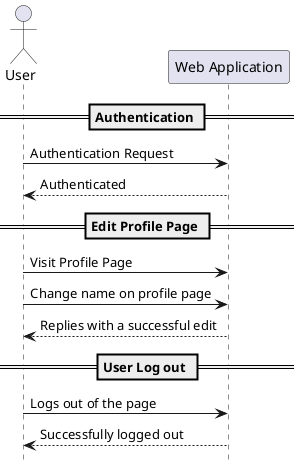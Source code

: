 @startuml
hide footbox

actor User 
participant "Web Application"

== Authentication ==
User -> "Web Application" : Authentication Request
"Web Application" --> User : Authenticated

== Edit Profile Page ==
User -> "Web Application" : Visit Profile Page
User -> "Web Application" : Change name on profile page
"Web Application" --> User : Replies with a successful edit

== User Log out ==
User -> "Web Application" : Logs out of the page
"Web Application" --> User : Successfully logged out

@enduml